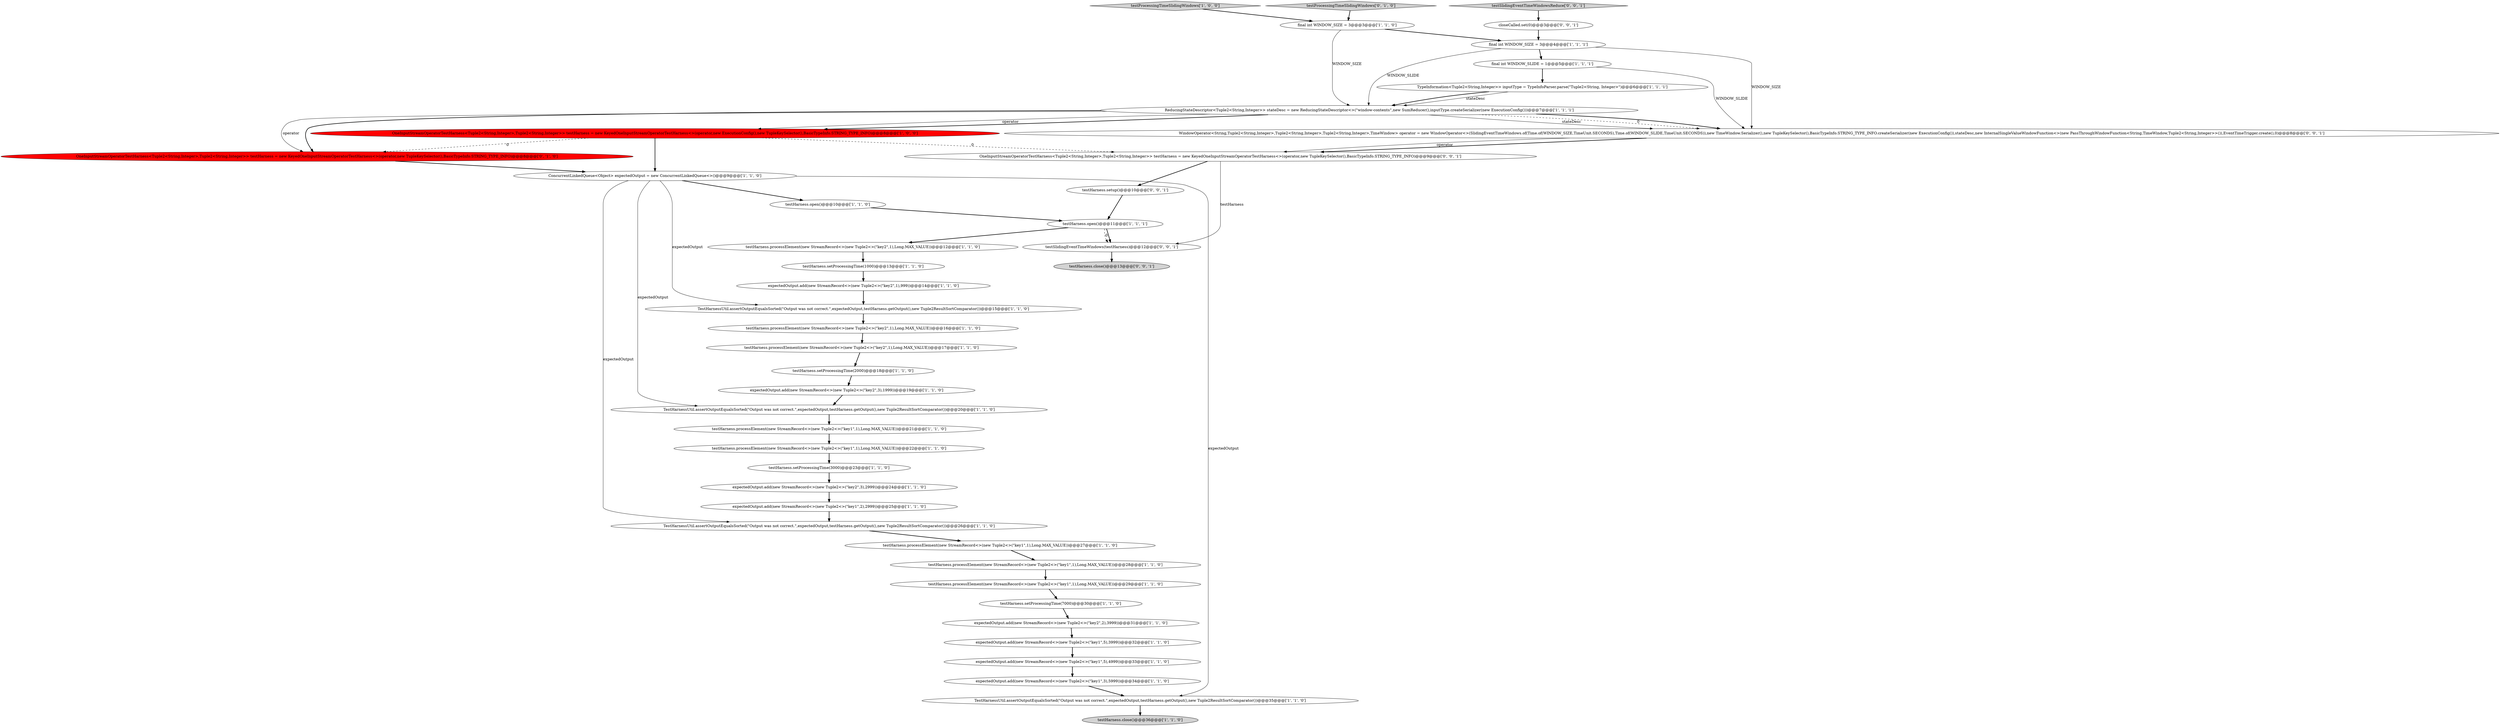 digraph {
6 [style = filled, label = "testHarness.setProcessingTime(7000)@@@30@@@['1', '1', '0']", fillcolor = white, shape = ellipse image = "AAA0AAABBB1BBB"];
34 [style = filled, label = "TestHarnessUtil.assertOutputEqualsSorted(\"Output was not correct.\",expectedOutput,testHarness.getOutput(),new Tuple2ResultSortComparator())@@@35@@@['1', '1', '0']", fillcolor = white, shape = ellipse image = "AAA0AAABBB1BBB"];
27 [style = filled, label = "expectedOutput.add(new StreamRecord<>(new Tuple2<>(\"key1\",5),3999))@@@32@@@['1', '1', '0']", fillcolor = white, shape = ellipse image = "AAA0AAABBB1BBB"];
8 [style = filled, label = "OneInputStreamOperatorTestHarness<Tuple2<String,Integer>,Tuple2<String,Integer>> testHarness = new KeyedOneInputStreamOperatorTestHarness<>(operator,new ExecutionConfig(),new TupleKeySelector(),BasicTypeInfo.STRING_TYPE_INFO)@@@8@@@['1', '0', '0']", fillcolor = red, shape = ellipse image = "AAA1AAABBB1BBB"];
39 [style = filled, label = "testSlidingEventTimeWindows(testHarness)@@@12@@@['0', '0', '1']", fillcolor = white, shape = ellipse image = "AAA0AAABBB3BBB"];
29 [style = filled, label = "testHarness.processElement(new StreamRecord<>(new Tuple2<>(\"key2\",1),Long.MAX_VALUE))@@@17@@@['1', '1', '0']", fillcolor = white, shape = ellipse image = "AAA0AAABBB1BBB"];
1 [style = filled, label = "testHarness.processElement(new StreamRecord<>(new Tuple2<>(\"key1\",1),Long.MAX_VALUE))@@@28@@@['1', '1', '0']", fillcolor = white, shape = ellipse image = "AAA0AAABBB1BBB"];
9 [style = filled, label = "testHarness.processElement(new StreamRecord<>(new Tuple2<>(\"key1\",1),Long.MAX_VALUE))@@@22@@@['1', '1', '0']", fillcolor = white, shape = ellipse image = "AAA0AAABBB1BBB"];
12 [style = filled, label = "expectedOutput.add(new StreamRecord<>(new Tuple2<>(\"key2\",1),999))@@@14@@@['1', '1', '0']", fillcolor = white, shape = ellipse image = "AAA0AAABBB1BBB"];
32 [style = filled, label = "TestHarnessUtil.assertOutputEqualsSorted(\"Output was not correct.\",expectedOutput,testHarness.getOutput(),new Tuple2ResultSortComparator())@@@26@@@['1', '1', '0']", fillcolor = white, shape = ellipse image = "AAA0AAABBB1BBB"];
14 [style = filled, label = "TestHarnessUtil.assertOutputEqualsSorted(\"Output was not correct.\",expectedOutput,testHarness.getOutput(),new Tuple2ResultSortComparator())@@@20@@@['1', '1', '0']", fillcolor = white, shape = ellipse image = "AAA0AAABBB1BBB"];
11 [style = filled, label = "TestHarnessUtil.assertOutputEqualsSorted(\"Output was not correct.\",expectedOutput,testHarness.getOutput(),new Tuple2ResultSortComparator())@@@15@@@['1', '1', '0']", fillcolor = white, shape = ellipse image = "AAA0AAABBB1BBB"];
4 [style = filled, label = "testHarness.processElement(new StreamRecord<>(new Tuple2<>(\"key2\",1),Long.MAX_VALUE))@@@16@@@['1', '1', '0']", fillcolor = white, shape = ellipse image = "AAA0AAABBB1BBB"];
24 [style = filled, label = "final int WINDOW_SIZE = 3@@@4@@@['1', '1', '1']", fillcolor = white, shape = ellipse image = "AAA0AAABBB1BBB"];
15 [style = filled, label = "expectedOutput.add(new StreamRecord<>(new Tuple2<>(\"key1\",2),2999))@@@25@@@['1', '1', '0']", fillcolor = white, shape = ellipse image = "AAA0AAABBB1BBB"];
5 [style = filled, label = "testHarness.setProcessingTime(1000)@@@13@@@['1', '1', '0']", fillcolor = white, shape = ellipse image = "AAA0AAABBB1BBB"];
26 [style = filled, label = "testHarness.processElement(new StreamRecord<>(new Tuple2<>(\"key1\",1),Long.MAX_VALUE))@@@29@@@['1', '1', '0']", fillcolor = white, shape = ellipse image = "AAA0AAABBB1BBB"];
38 [style = filled, label = "testHarness.setup()@@@10@@@['0', '0', '1']", fillcolor = white, shape = ellipse image = "AAA0AAABBB3BBB"];
7 [style = filled, label = "testProcessingTimeSlidingWindows['1', '0', '0']", fillcolor = lightgray, shape = diamond image = "AAA0AAABBB1BBB"];
28 [style = filled, label = "expectedOutput.add(new StreamRecord<>(new Tuple2<>(\"key2\",3),2999))@@@24@@@['1', '1', '0']", fillcolor = white, shape = ellipse image = "AAA0AAABBB1BBB"];
43 [style = filled, label = "testSlidingEventTimeWindowsReduce['0', '0', '1']", fillcolor = lightgray, shape = diamond image = "AAA0AAABBB3BBB"];
20 [style = filled, label = "TypeInformation<Tuple2<String,Integer>> inputType = TypeInfoParser.parse(\"Tuple2<String, Integer>\")@@@6@@@['1', '1', '1']", fillcolor = white, shape = ellipse image = "AAA0AAABBB1BBB"];
21 [style = filled, label = "testHarness.setProcessingTime(2000)@@@18@@@['1', '1', '0']", fillcolor = white, shape = ellipse image = "AAA0AAABBB1BBB"];
42 [style = filled, label = "WindowOperator<String,Tuple2<String,Integer>,Tuple2<String,Integer>,Tuple2<String,Integer>,TimeWindow> operator = new WindowOperator<>(SlidingEventTimeWindows.of(Time.of(WINDOW_SIZE,TimeUnit.SECONDS),Time.of(WINDOW_SLIDE,TimeUnit.SECONDS)),new TimeWindow.Serializer(),new TupleKeySelector(),BasicTypeInfo.STRING_TYPE_INFO.createSerializer(new ExecutionConfig()),stateDesc,new InternalSingleValueWindowFunction<>(new PassThroughWindowFunction<String,TimeWindow,Tuple2<String,Integer>>()),EventTimeTrigger.create(),0)@@@8@@@['0', '0', '1']", fillcolor = white, shape = ellipse image = "AAA0AAABBB3BBB"];
36 [style = filled, label = "OneInputStreamOperatorTestHarness<Tuple2<String,Integer>,Tuple2<String,Integer>> testHarness = new KeyedOneInputStreamOperatorTestHarness<>(operator,new TupleKeySelector(),BasicTypeInfo.STRING_TYPE_INFO)@@@8@@@['0', '1', '0']", fillcolor = red, shape = ellipse image = "AAA1AAABBB2BBB"];
2 [style = filled, label = "expectedOutput.add(new StreamRecord<>(new Tuple2<>(\"key2\",2),3999))@@@31@@@['1', '1', '0']", fillcolor = white, shape = ellipse image = "AAA0AAABBB1BBB"];
13 [style = filled, label = "testHarness.setProcessingTime(3000)@@@23@@@['1', '1', '0']", fillcolor = white, shape = ellipse image = "AAA0AAABBB1BBB"];
22 [style = filled, label = "testHarness.close()@@@36@@@['1', '1', '0']", fillcolor = lightgray, shape = ellipse image = "AAA0AAABBB1BBB"];
30 [style = filled, label = "expectedOutput.add(new StreamRecord<>(new Tuple2<>(\"key2\",3),1999))@@@19@@@['1', '1', '0']", fillcolor = white, shape = ellipse image = "AAA0AAABBB1BBB"];
41 [style = filled, label = "closeCalled.set(0)@@@3@@@['0', '0', '1']", fillcolor = white, shape = ellipse image = "AAA0AAABBB3BBB"];
18 [style = filled, label = "ReducingStateDescriptor<Tuple2<String,Integer>> stateDesc = new ReducingStateDescriptor<>(\"window-contents\",new SumReducer(),inputType.createSerializer(new ExecutionConfig()))@@@7@@@['1', '1', '1']", fillcolor = white, shape = ellipse image = "AAA0AAABBB1BBB"];
0 [style = filled, label = "final int WINDOW_SLIDE = 1@@@5@@@['1', '1', '1']", fillcolor = white, shape = ellipse image = "AAA0AAABBB1BBB"];
17 [style = filled, label = "testHarness.processElement(new StreamRecord<>(new Tuple2<>(\"key2\",1),Long.MAX_VALUE))@@@12@@@['1', '1', '0']", fillcolor = white, shape = ellipse image = "AAA0AAABBB1BBB"];
19 [style = filled, label = "ConcurrentLinkedQueue<Object> expectedOutput = new ConcurrentLinkedQueue<>()@@@9@@@['1', '1', '0']", fillcolor = white, shape = ellipse image = "AAA0AAABBB1BBB"];
33 [style = filled, label = "expectedOutput.add(new StreamRecord<>(new Tuple2<>(\"key1\",3),5999))@@@34@@@['1', '1', '0']", fillcolor = white, shape = ellipse image = "AAA0AAABBB1BBB"];
37 [style = filled, label = "OneInputStreamOperatorTestHarness<Tuple2<String,Integer>,Tuple2<String,Integer>> testHarness = new KeyedOneInputStreamOperatorTestHarness<>(operator,new TupleKeySelector(),BasicTypeInfo.STRING_TYPE_INFO)@@@9@@@['0', '0', '1']", fillcolor = white, shape = ellipse image = "AAA0AAABBB3BBB"];
40 [style = filled, label = "testHarness.close()@@@13@@@['0', '0', '1']", fillcolor = lightgray, shape = ellipse image = "AAA0AAABBB3BBB"];
31 [style = filled, label = "testHarness.processElement(new StreamRecord<>(new Tuple2<>(\"key1\",1),Long.MAX_VALUE))@@@21@@@['1', '1', '0']", fillcolor = white, shape = ellipse image = "AAA0AAABBB1BBB"];
35 [style = filled, label = "testProcessingTimeSlidingWindows['0', '1', '0']", fillcolor = lightgray, shape = diamond image = "AAA0AAABBB2BBB"];
25 [style = filled, label = "testHarness.open()@@@10@@@['1', '1', '0']", fillcolor = white, shape = ellipse image = "AAA0AAABBB1BBB"];
10 [style = filled, label = "expectedOutput.add(new StreamRecord<>(new Tuple2<>(\"key1\",5),4999))@@@33@@@['1', '1', '0']", fillcolor = white, shape = ellipse image = "AAA0AAABBB1BBB"];
16 [style = filled, label = "testHarness.open()@@@11@@@['1', '1', '1']", fillcolor = white, shape = ellipse image = "AAA0AAABBB1BBB"];
3 [style = filled, label = "testHarness.processElement(new StreamRecord<>(new Tuple2<>(\"key1\",1),Long.MAX_VALUE))@@@27@@@['1', '1', '0']", fillcolor = white, shape = ellipse image = "AAA0AAABBB1BBB"];
23 [style = filled, label = "final int WINDOW_SIZE = 3@@@3@@@['1', '1', '0']", fillcolor = white, shape = ellipse image = "AAA0AAABBB1BBB"];
17->5 [style = bold, label=""];
8->37 [style = dashed, label="0"];
42->37 [style = bold, label=""];
19->14 [style = solid, label="expectedOutput"];
28->15 [style = bold, label=""];
37->39 [style = solid, label="testHarness"];
18->36 [style = solid, label="operator"];
3->1 [style = bold, label=""];
41->24 [style = bold, label=""];
20->18 [style = solid, label="stateDesc"];
19->32 [style = solid, label="expectedOutput"];
31->9 [style = bold, label=""];
24->0 [style = bold, label=""];
8->19 [style = bold, label=""];
11->4 [style = bold, label=""];
12->11 [style = bold, label=""];
38->16 [style = bold, label=""];
16->39 [style = dashed, label="0"];
19->11 [style = solid, label="expectedOutput"];
18->36 [style = bold, label=""];
4->29 [style = bold, label=""];
0->42 [style = solid, label="WINDOW_SLIDE"];
16->17 [style = bold, label=""];
21->30 [style = bold, label=""];
19->34 [style = solid, label="expectedOutput"];
1->26 [style = bold, label=""];
26->6 [style = bold, label=""];
25->16 [style = bold, label=""];
18->42 [style = solid, label="stateDesc"];
8->36 [style = dashed, label="0"];
29->21 [style = bold, label=""];
19->25 [style = bold, label=""];
34->22 [style = bold, label=""];
6->2 [style = bold, label=""];
18->42 [style = dashed, label="0"];
20->18 [style = bold, label=""];
35->23 [style = bold, label=""];
23->24 [style = bold, label=""];
23->18 [style = solid, label="WINDOW_SIZE"];
18->8 [style = solid, label="operator"];
5->12 [style = bold, label=""];
37->38 [style = bold, label=""];
39->40 [style = bold, label=""];
24->18 [style = solid, label="WINDOW_SLIDE"];
27->10 [style = bold, label=""];
7->23 [style = bold, label=""];
42->37 [style = solid, label="operator"];
14->31 [style = bold, label=""];
2->27 [style = bold, label=""];
30->14 [style = bold, label=""];
43->41 [style = bold, label=""];
0->20 [style = bold, label=""];
16->39 [style = bold, label=""];
10->33 [style = bold, label=""];
18->8 [style = bold, label=""];
15->32 [style = bold, label=""];
32->3 [style = bold, label=""];
33->34 [style = bold, label=""];
24->42 [style = solid, label="WINDOW_SIZE"];
36->19 [style = bold, label=""];
13->28 [style = bold, label=""];
9->13 [style = bold, label=""];
18->42 [style = bold, label=""];
}
